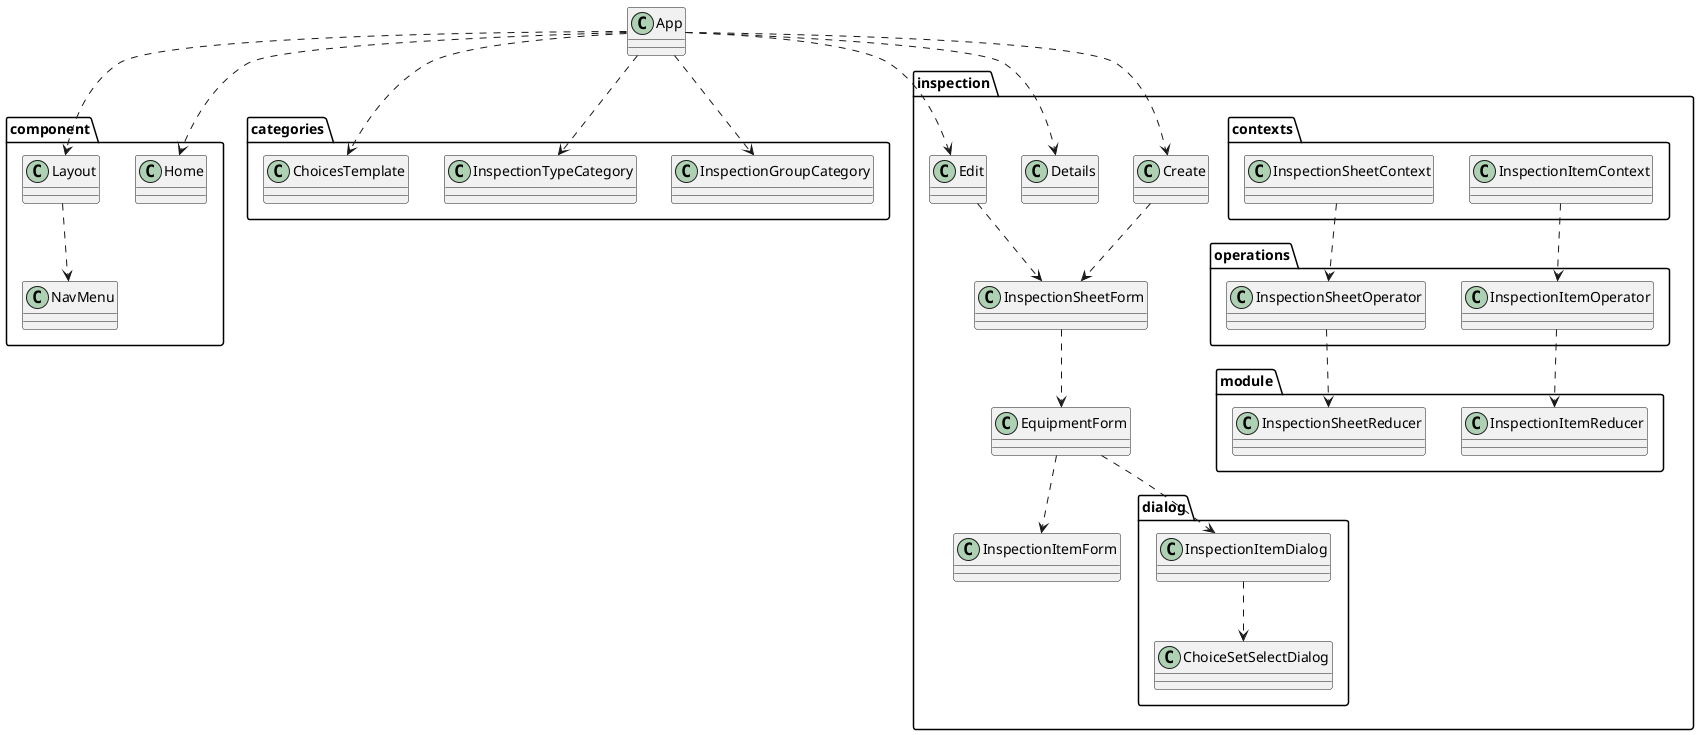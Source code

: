 @startuml class-diagram-client
package component {
  class Home
  class Layout
  class NavMenu
  ' relationship
  Layout ..> NavMenu
}
package categories {
  class InspectionGroupCategory
  class InspectionTypeCategory
  class ChoicesTemplate
  ' relationship
}
package inspection {
  class Create
  class Details
  class Edit
  class EquipmentForm
  class InspectionItemForm
  package module {
    class InspectionItemReducer
    class InspectionSheetReducer
  }
  package operations {
    class InspectionSheetOperator
    class InspectionItemOperator
  }
  package contexts {
    class InspectionSheetContext
    class InspectionItemContext
  }
  package dialog {
    class ChoiceSetSelectDialog
    class InspectionItemDialog
    ' relationship
    InspectionItemDialog ..> ChoiceSetSelectDialog
  }
  ' relationship
  Create ..> InspectionSheetForm
  Edit ..> InspectionSheetForm
  InspectionSheetForm ..> EquipmentForm
  EquipmentForm ..> InspectionItemDialog
  EquipmentForm ..> InspectionItemForm
  InspectionItemContext ..> InspectionItemOperator
  InspectionSheetContext ..> InspectionSheetOperator
  InspectionItemOperator ..> InspectionItemReducer
  InspectionSheetOperator ..> InspectionSheetReducer
}
class App

' relationship
App ..> Layout
App ..> Home
App ..> InspectionGroupCategory
App ..> InspectionTypeCategory
App ..> ChoicesTemplate
App ..> Create
App ..> Details
App ..> Edit

@enduml
